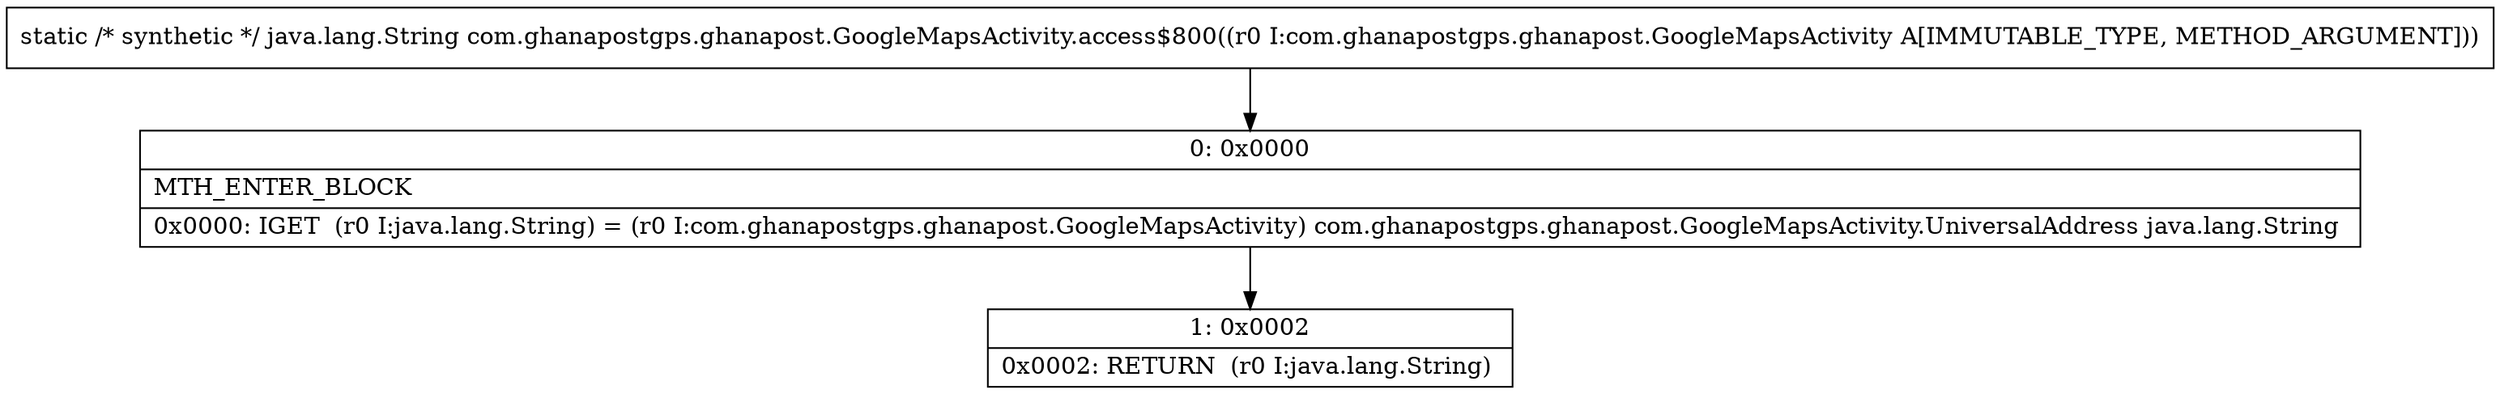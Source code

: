 digraph "CFG forcom.ghanapostgps.ghanapost.GoogleMapsActivity.access$800(Lcom\/ghanapostgps\/ghanapost\/GoogleMapsActivity;)Ljava\/lang\/String;" {
Node_0 [shape=record,label="{0\:\ 0x0000|MTH_ENTER_BLOCK\l|0x0000: IGET  (r0 I:java.lang.String) = (r0 I:com.ghanapostgps.ghanapost.GoogleMapsActivity) com.ghanapostgps.ghanapost.GoogleMapsActivity.UniversalAddress java.lang.String \l}"];
Node_1 [shape=record,label="{1\:\ 0x0002|0x0002: RETURN  (r0 I:java.lang.String) \l}"];
MethodNode[shape=record,label="{static \/* synthetic *\/ java.lang.String com.ghanapostgps.ghanapost.GoogleMapsActivity.access$800((r0 I:com.ghanapostgps.ghanapost.GoogleMapsActivity A[IMMUTABLE_TYPE, METHOD_ARGUMENT])) }"];
MethodNode -> Node_0;
Node_0 -> Node_1;
}


